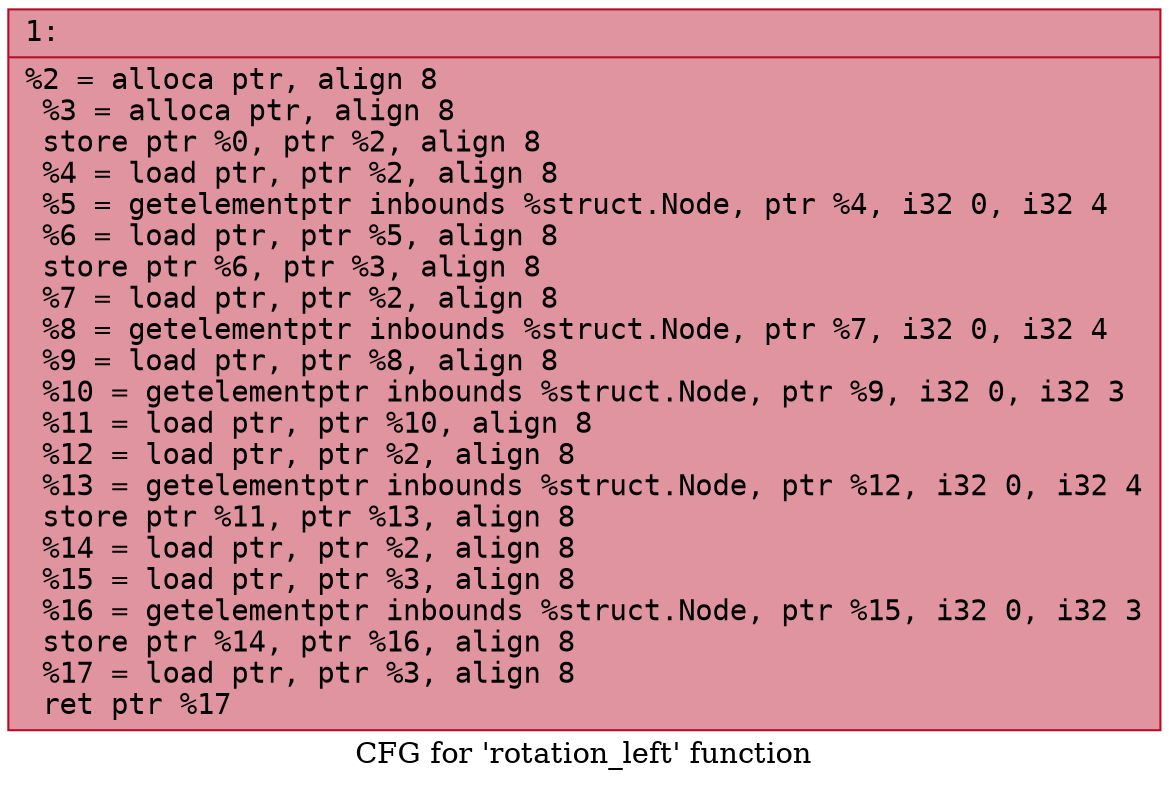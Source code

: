 digraph "CFG for 'rotation_left' function" {
	label="CFG for 'rotation_left' function";

	Node0x561486dce430 [shape=record,color="#b70d28ff", style=filled, fillcolor="#b70d2870" fontname="Courier",label="{1:\l|  %2 = alloca ptr, align 8\l  %3 = alloca ptr, align 8\l  store ptr %0, ptr %2, align 8\l  %4 = load ptr, ptr %2, align 8\l  %5 = getelementptr inbounds %struct.Node, ptr %4, i32 0, i32 4\l  %6 = load ptr, ptr %5, align 8\l  store ptr %6, ptr %3, align 8\l  %7 = load ptr, ptr %2, align 8\l  %8 = getelementptr inbounds %struct.Node, ptr %7, i32 0, i32 4\l  %9 = load ptr, ptr %8, align 8\l  %10 = getelementptr inbounds %struct.Node, ptr %9, i32 0, i32 3\l  %11 = load ptr, ptr %10, align 8\l  %12 = load ptr, ptr %2, align 8\l  %13 = getelementptr inbounds %struct.Node, ptr %12, i32 0, i32 4\l  store ptr %11, ptr %13, align 8\l  %14 = load ptr, ptr %2, align 8\l  %15 = load ptr, ptr %3, align 8\l  %16 = getelementptr inbounds %struct.Node, ptr %15, i32 0, i32 3\l  store ptr %14, ptr %16, align 8\l  %17 = load ptr, ptr %3, align 8\l  ret ptr %17\l}"];
}
